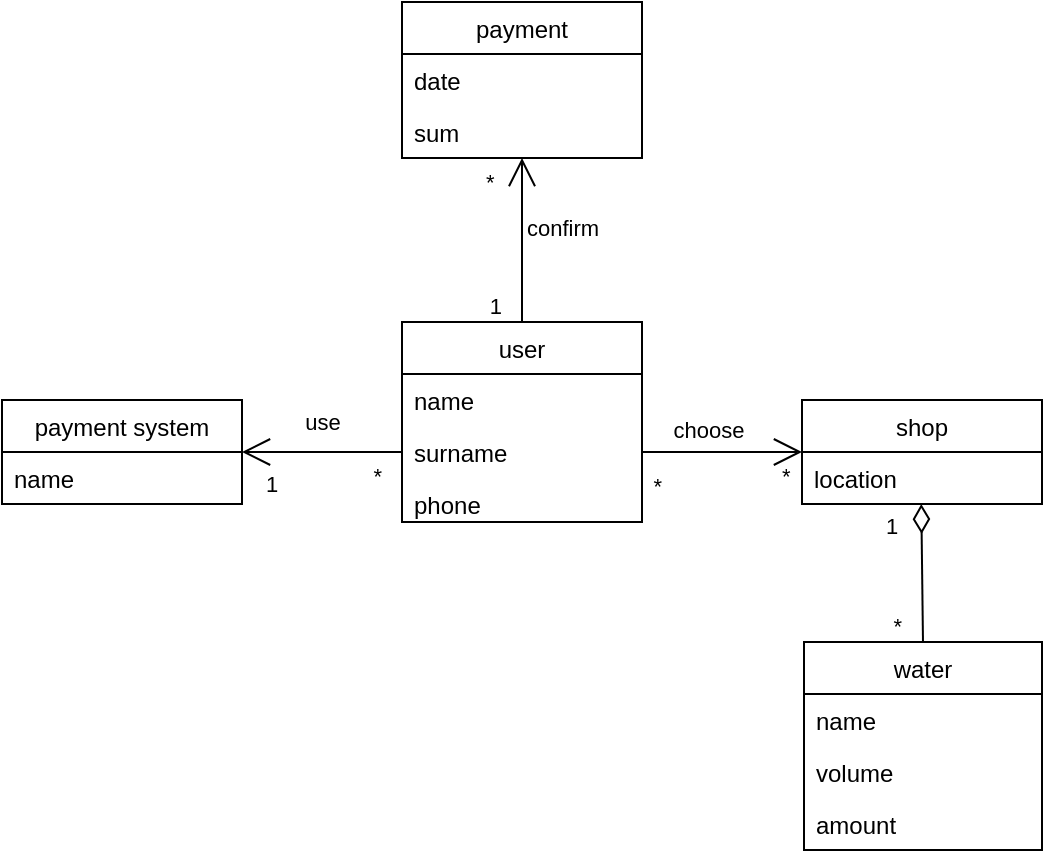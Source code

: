 <mxfile version="20.4.0" type="github">
  <diagram id="mCyr1kptdM3YggUfpTlr" name="Page-1">
    <mxGraphModel dx="813" dy="1554" grid="1" gridSize="10" guides="1" tooltips="1" connect="1" arrows="1" fold="1" page="1" pageScale="1" pageWidth="850" pageHeight="1100" math="0" shadow="0">
      <root>
        <mxCell id="0" />
        <mxCell id="1" parent="0" />
        <mxCell id="zqwEoV8WvMVbQSnA7f6B-30" value="payment" style="swimlane;fontStyle=0;childLayout=stackLayout;horizontal=1;startSize=26;fillColor=none;horizontalStack=0;resizeParent=1;resizeParentMax=0;resizeLast=0;collapsible=1;marginBottom=0;" parent="1" vertex="1">
          <mxGeometry x="360" y="-1000" width="120" height="78" as="geometry">
            <mxRectangle x="260" y="-410" width="60" height="30" as="alternateBounds" />
          </mxGeometry>
        </mxCell>
        <mxCell id="zqwEoV8WvMVbQSnA7f6B-35" value="date" style="text;strokeColor=none;fillColor=none;align=left;verticalAlign=top;spacingLeft=4;spacingRight=4;overflow=hidden;rotatable=0;points=[[0,0.5],[1,0.5]];portConstraint=eastwest;" parent="zqwEoV8WvMVbQSnA7f6B-30" vertex="1">
          <mxGeometry y="26" width="120" height="26" as="geometry" />
        </mxCell>
        <mxCell id="zqwEoV8WvMVbQSnA7f6B-36" value="sum" style="text;strokeColor=none;fillColor=none;align=left;verticalAlign=top;spacingLeft=4;spacingRight=4;overflow=hidden;rotatable=0;points=[[0,0.5],[1,0.5]];portConstraint=eastwest;" parent="zqwEoV8WvMVbQSnA7f6B-30" vertex="1">
          <mxGeometry y="52" width="120" height="26" as="geometry" />
        </mxCell>
        <mxCell id="zqwEoV8WvMVbQSnA7f6B-12" value="user" style="swimlane;fontStyle=0;childLayout=stackLayout;horizontal=1;startSize=26;fillColor=none;horizontalStack=0;resizeParent=1;resizeParentMax=0;resizeLast=0;collapsible=1;marginBottom=0;" parent="1" vertex="1">
          <mxGeometry x="360" y="-840" width="120" height="100" as="geometry">
            <mxRectangle x="360" y="-440" width="60" height="30" as="alternateBounds" />
          </mxGeometry>
        </mxCell>
        <mxCell id="zqwEoV8WvMVbQSnA7f6B-44" value="name" style="text;strokeColor=none;fillColor=none;align=left;verticalAlign=top;spacingLeft=4;spacingRight=4;overflow=hidden;rotatable=0;points=[[0,0.5],[1,0.5]];portConstraint=eastwest;" parent="zqwEoV8WvMVbQSnA7f6B-12" vertex="1">
          <mxGeometry y="26" width="120" height="74" as="geometry" />
        </mxCell>
        <mxCell id="zqwEoV8WvMVbQSnA7f6B-27" value="shop" style="swimlane;fontStyle=0;childLayout=stackLayout;horizontal=1;startSize=26;fillColor=none;horizontalStack=0;resizeParent=1;resizeParentMax=0;resizeLast=0;collapsible=1;marginBottom=0;" parent="1" vertex="1">
          <mxGeometry x="560" y="-801" width="120" height="52" as="geometry">
            <mxRectangle x="260" y="-410" width="60" height="30" as="alternateBounds" />
          </mxGeometry>
        </mxCell>
        <mxCell id="zqwEoV8WvMVbQSnA7f6B-47" value="location" style="text;strokeColor=none;fillColor=none;align=left;verticalAlign=top;spacingLeft=4;spacingRight=4;overflow=hidden;rotatable=0;points=[[0,0.5],[1,0.5]];portConstraint=eastwest;" parent="zqwEoV8WvMVbQSnA7f6B-27" vertex="1">
          <mxGeometry y="26" width="120" height="26" as="geometry" />
        </mxCell>
        <mxCell id="zqwEoV8WvMVbQSnA7f6B-28" value="water" style="swimlane;fontStyle=0;childLayout=stackLayout;horizontal=1;startSize=26;fillColor=none;horizontalStack=0;resizeParent=1;resizeParentMax=0;resizeLast=0;collapsible=1;marginBottom=0;" parent="1" vertex="1">
          <mxGeometry x="561" y="-680" width="119" height="104" as="geometry">
            <mxRectangle x="260" y="-410" width="60" height="30" as="alternateBounds" />
          </mxGeometry>
        </mxCell>
        <mxCell id="zqwEoV8WvMVbQSnA7f6B-66" value="name" style="text;strokeColor=none;fillColor=none;align=left;verticalAlign=top;spacingLeft=4;spacingRight=4;overflow=hidden;rotatable=0;points=[[0,0.5],[1,0.5]];portConstraint=eastwest;" parent="zqwEoV8WvMVbQSnA7f6B-28" vertex="1">
          <mxGeometry y="26" width="119" height="26" as="geometry" />
        </mxCell>
        <mxCell id="IH4hO48IfAeAzxWbHDxg-2" value="volume" style="text;strokeColor=none;fillColor=none;align=left;verticalAlign=top;spacingLeft=4;spacingRight=4;overflow=hidden;rotatable=0;points=[[0,0.5],[1,0.5]];portConstraint=eastwest;" vertex="1" parent="zqwEoV8WvMVbQSnA7f6B-28">
          <mxGeometry y="52" width="119" height="26" as="geometry" />
        </mxCell>
        <mxCell id="IH4hO48IfAeAzxWbHDxg-3" value="amount" style="text;strokeColor=none;fillColor=none;align=left;verticalAlign=top;spacingLeft=4;spacingRight=4;overflow=hidden;rotatable=0;points=[[0,0.5],[1,0.5]];portConstraint=eastwest;" vertex="1" parent="zqwEoV8WvMVbQSnA7f6B-28">
          <mxGeometry y="78" width="119" height="26" as="geometry" />
        </mxCell>
        <mxCell id="zqwEoV8WvMVbQSnA7f6B-29" value="payment system" style="swimlane;fontStyle=0;childLayout=stackLayout;horizontal=1;startSize=26;fillColor=none;horizontalStack=0;resizeParent=1;resizeParentMax=0;resizeLast=0;collapsible=1;marginBottom=0;" parent="1" vertex="1">
          <mxGeometry x="160" y="-801" width="120" height="52" as="geometry">
            <mxRectangle x="260" y="-410" width="60" height="30" as="alternateBounds" />
          </mxGeometry>
        </mxCell>
        <mxCell id="zqwEoV8WvMVbQSnA7f6B-57" value="name" style="text;strokeColor=none;fillColor=none;align=left;verticalAlign=top;spacingLeft=4;spacingRight=4;overflow=hidden;rotatable=0;points=[[0,0.5],[1,0.5]];portConstraint=eastwest;" parent="zqwEoV8WvMVbQSnA7f6B-29" vertex="1">
          <mxGeometry y="26" width="120" height="26" as="geometry" />
        </mxCell>
        <mxCell id="zqwEoV8WvMVbQSnA7f6B-40" value="" style="endArrow=none;html=1;startSize=12;startArrow=open;startFill=0;entryX=1;entryY=0.5;entryDx=0;entryDy=0;exitX=0;exitY=0.5;exitDx=0;exitDy=0;" parent="1" source="zqwEoV8WvMVbQSnA7f6B-27" target="zqwEoV8WvMVbQSnA7f6B-45" edge="1">
          <mxGeometry relative="1" as="geometry">
            <mxPoint x="610" y="-886.67" as="sourcePoint" />
            <mxPoint x="510" y="-890.67" as="targetPoint" />
          </mxGeometry>
        </mxCell>
        <mxCell id="zqwEoV8WvMVbQSnA7f6B-41" value="*" style="edgeLabel;resizable=0;html=1;align=left;verticalAlign=bottom;" parent="zqwEoV8WvMVbQSnA7f6B-40" connectable="0" vertex="1">
          <mxGeometry x="-1" relative="1" as="geometry">
            <mxPoint x="-12" y="20" as="offset" />
          </mxGeometry>
        </mxCell>
        <mxCell id="zqwEoV8WvMVbQSnA7f6B-42" value="*" style="edgeLabel;resizable=0;html=1;align=right;verticalAlign=bottom;" parent="zqwEoV8WvMVbQSnA7f6B-40" connectable="0" vertex="1">
          <mxGeometry x="1" relative="1" as="geometry">
            <mxPoint x="10" y="25" as="offset" />
          </mxGeometry>
        </mxCell>
        <mxCell id="zqwEoV8WvMVbQSnA7f6B-43" value="choose" style="edgeLabel;html=1;align=center;verticalAlign=middle;resizable=0;points=[];" parent="zqwEoV8WvMVbQSnA7f6B-40" vertex="1" connectable="0">
          <mxGeometry x="0.17" y="2" relative="1" as="geometry">
            <mxPoint y="-13" as="offset" />
          </mxGeometry>
        </mxCell>
        <mxCell id="zqwEoV8WvMVbQSnA7f6B-45" value="surname" style="text;strokeColor=none;fillColor=none;align=left;verticalAlign=top;spacingLeft=4;spacingRight=4;overflow=hidden;rotatable=0;points=[[0,0.5],[1,0.5]];portConstraint=eastwest;" parent="1" vertex="1">
          <mxGeometry x="360" y="-788" width="120" height="26" as="geometry" />
        </mxCell>
        <mxCell id="zqwEoV8WvMVbQSnA7f6B-46" value="phone" style="text;strokeColor=none;fillColor=none;align=left;verticalAlign=top;spacingLeft=4;spacingRight=4;overflow=hidden;rotatable=0;points=[[0,0.5],[1,0.5]];portConstraint=eastwest;" parent="1" vertex="1">
          <mxGeometry x="360" y="-762" width="120" height="22" as="geometry" />
        </mxCell>
        <mxCell id="zqwEoV8WvMVbQSnA7f6B-49" value="" style="endArrow=none;html=1;startSize=12;startArrow=diamondThin;startFill=0;entryX=0.5;entryY=0;entryDx=0;entryDy=0;exitX=0.497;exitY=1.002;exitDx=0;exitDy=0;exitPerimeter=0;" parent="1" source="zqwEoV8WvMVbQSnA7f6B-47" target="zqwEoV8WvMVbQSnA7f6B-28" edge="1">
          <mxGeometry relative="1" as="geometry">
            <mxPoint x="620" y="-740" as="sourcePoint" />
            <mxPoint x="620" y="-690" as="targetPoint" />
          </mxGeometry>
        </mxCell>
        <mxCell id="zqwEoV8WvMVbQSnA7f6B-50" value="1" style="edgeLabel;resizable=0;html=1;align=left;verticalAlign=bottom;" parent="zqwEoV8WvMVbQSnA7f6B-49" connectable="0" vertex="1">
          <mxGeometry x="-1" relative="1" as="geometry">
            <mxPoint x="-20" y="19" as="offset" />
          </mxGeometry>
        </mxCell>
        <mxCell id="zqwEoV8WvMVbQSnA7f6B-51" value="*" style="edgeLabel;resizable=0;html=1;align=right;verticalAlign=bottom;" parent="zqwEoV8WvMVbQSnA7f6B-49" connectable="0" vertex="1">
          <mxGeometry x="1" relative="1" as="geometry">
            <mxPoint x="-10" as="offset" />
          </mxGeometry>
        </mxCell>
        <mxCell id="zqwEoV8WvMVbQSnA7f6B-53" value="" style="endArrow=none;html=1;startSize=12;startArrow=open;startFill=0;exitX=1;exitY=0.5;exitDx=0;exitDy=0;entryX=0;entryY=0.5;entryDx=0;entryDy=0;" parent="1" source="zqwEoV8WvMVbQSnA7f6B-29" target="zqwEoV8WvMVbQSnA7f6B-45" edge="1">
          <mxGeometry relative="1" as="geometry">
            <mxPoint x="610" y="-886.67" as="sourcePoint" />
            <mxPoint x="470" y="-710" as="targetPoint" />
          </mxGeometry>
        </mxCell>
        <mxCell id="zqwEoV8WvMVbQSnA7f6B-54" value="1" style="edgeLabel;resizable=0;html=1;align=left;verticalAlign=bottom;" parent="zqwEoV8WvMVbQSnA7f6B-53" connectable="0" vertex="1">
          <mxGeometry x="-1" relative="1" as="geometry">
            <mxPoint x="10" y="24" as="offset" />
          </mxGeometry>
        </mxCell>
        <mxCell id="zqwEoV8WvMVbQSnA7f6B-55" value="*" style="edgeLabel;resizable=0;html=1;align=right;verticalAlign=bottom;" parent="zqwEoV8WvMVbQSnA7f6B-53" connectable="0" vertex="1">
          <mxGeometry x="1" relative="1" as="geometry">
            <mxPoint x="-10" y="20" as="offset" />
          </mxGeometry>
        </mxCell>
        <mxCell id="zqwEoV8WvMVbQSnA7f6B-56" value="use" style="edgeLabel;html=1;align=center;verticalAlign=middle;resizable=0;points=[];" parent="zqwEoV8WvMVbQSnA7f6B-53" vertex="1" connectable="0">
          <mxGeometry x="0.17" y="2" relative="1" as="geometry">
            <mxPoint x="-7" y="-13" as="offset" />
          </mxGeometry>
        </mxCell>
        <mxCell id="zqwEoV8WvMVbQSnA7f6B-61" value="" style="endArrow=none;html=1;startSize=12;startArrow=open;startFill=0;entryX=0.5;entryY=0;entryDx=0;entryDy=0;exitX=0.5;exitY=1;exitDx=0;exitDy=0;" parent="1" source="zqwEoV8WvMVbQSnA7f6B-30" target="zqwEoV8WvMVbQSnA7f6B-12" edge="1">
          <mxGeometry relative="1" as="geometry">
            <mxPoint x="420" y="-910" as="sourcePoint" />
            <mxPoint x="510" y="-890.67" as="targetPoint" />
          </mxGeometry>
        </mxCell>
        <mxCell id="zqwEoV8WvMVbQSnA7f6B-62" value="*" style="edgeLabel;resizable=0;html=1;align=left;verticalAlign=bottom;" parent="zqwEoV8WvMVbQSnA7f6B-61" connectable="0" vertex="1">
          <mxGeometry x="-1" relative="1" as="geometry">
            <mxPoint x="-20" y="20" as="offset" />
          </mxGeometry>
        </mxCell>
        <mxCell id="zqwEoV8WvMVbQSnA7f6B-63" value="1" style="edgeLabel;resizable=0;html=1;align=right;verticalAlign=bottom;" parent="zqwEoV8WvMVbQSnA7f6B-61" connectable="0" vertex="1">
          <mxGeometry x="1" relative="1" as="geometry">
            <mxPoint x="-10" as="offset" />
          </mxGeometry>
        </mxCell>
        <mxCell id="zqwEoV8WvMVbQSnA7f6B-64" value="confirm" style="edgeLabel;html=1;align=center;verticalAlign=middle;resizable=0;points=[];" parent="zqwEoV8WvMVbQSnA7f6B-61" vertex="1" connectable="0">
          <mxGeometry x="0.17" y="2" relative="1" as="geometry">
            <mxPoint x="18" y="-13" as="offset" />
          </mxGeometry>
        </mxCell>
      </root>
    </mxGraphModel>
  </diagram>
</mxfile>
